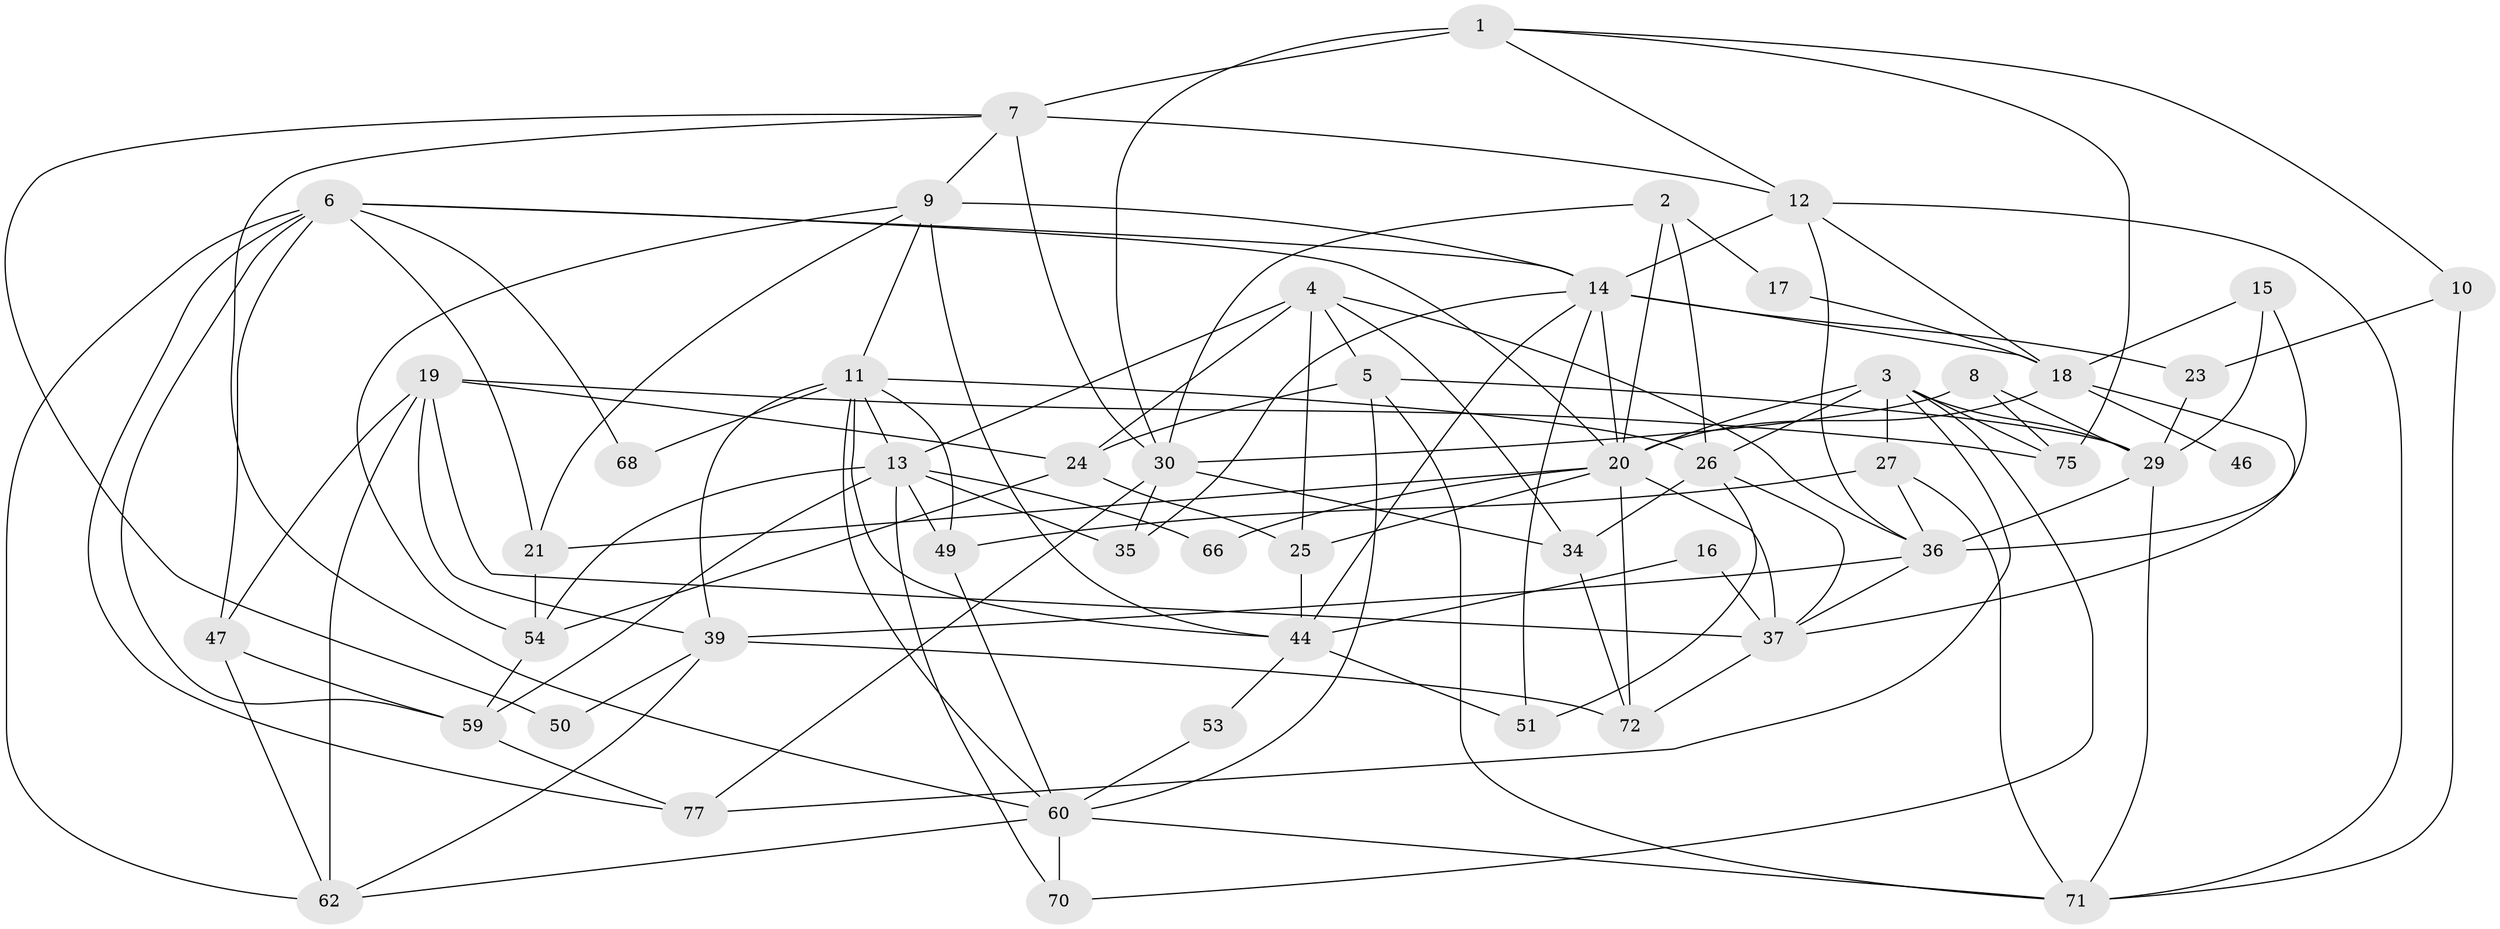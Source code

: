 // Generated by graph-tools (version 1.1) at 2025/23/03/03/25 07:23:59]
// undirected, 51 vertices, 126 edges
graph export_dot {
graph [start="1"]
  node [color=gray90,style=filled];
  1 [super="+81"];
  2;
  3 [super="+22"];
  4 [super="+38"];
  5 [super="+74"];
  6 [super="+64"];
  7;
  8;
  9 [super="+45"];
  10;
  11 [super="+31"];
  12 [super="+33"];
  13 [super="+57"];
  14 [super="+43"];
  15;
  16;
  17;
  18 [super="+55"];
  19 [super="+32"];
  20 [super="+48"];
  21 [super="+40"];
  23;
  24 [super="+73"];
  25 [super="+56"];
  26 [super="+28"];
  27;
  29 [super="+41"];
  30 [super="+69"];
  34 [super="+78"];
  35;
  36 [super="+67"];
  37 [super="+52"];
  39 [super="+42"];
  44 [super="+79"];
  46;
  47 [super="+58"];
  49;
  50;
  51;
  53;
  54;
  59 [super="+61"];
  60 [super="+63"];
  62 [super="+65"];
  66;
  68;
  70;
  71 [super="+80"];
  72;
  75 [super="+76"];
  77;
  1 -- 12;
  1 -- 10;
  1 -- 75;
  1 -- 30 [weight=2];
  1 -- 7;
  2 -- 30;
  2 -- 20 [weight=2];
  2 -- 17;
  2 -- 26;
  3 -- 20;
  3 -- 27;
  3 -- 70;
  3 -- 29;
  3 -- 26;
  3 -- 77;
  3 -- 75;
  4 -- 13;
  4 -- 36;
  4 -- 24;
  4 -- 5;
  4 -- 34;
  4 -- 25;
  5 -- 24;
  5 -- 29;
  5 -- 71;
  5 -- 60;
  6 -- 77;
  6 -- 14;
  6 -- 59;
  6 -- 68;
  6 -- 47;
  6 -- 20;
  6 -- 62;
  6 -- 21;
  7 -- 9;
  7 -- 12;
  7 -- 50;
  7 -- 60;
  7 -- 30;
  8 -- 75;
  8 -- 29;
  8 -- 30;
  9 -- 44;
  9 -- 54;
  9 -- 14;
  9 -- 11;
  9 -- 21;
  10 -- 23;
  10 -- 71;
  11 -- 39;
  11 -- 68;
  11 -- 49;
  11 -- 26;
  11 -- 44;
  11 -- 13;
  11 -- 60;
  12 -- 18;
  12 -- 14;
  12 -- 36;
  12 -- 71;
  13 -- 54;
  13 -- 35;
  13 -- 66;
  13 -- 49;
  13 -- 70;
  13 -- 59;
  14 -- 35;
  14 -- 51;
  14 -- 23;
  14 -- 20 [weight=2];
  14 -- 44;
  14 -- 18;
  15 -- 18;
  15 -- 36;
  15 -- 29;
  16 -- 37;
  16 -- 44;
  17 -- 18;
  18 -- 46 [weight=2];
  18 -- 20;
  18 -- 37;
  19 -- 62;
  19 -- 24;
  19 -- 39;
  19 -- 37;
  19 -- 47;
  19 -- 75;
  20 -- 66;
  20 -- 72;
  20 -- 21;
  20 -- 25 [weight=2];
  20 -- 37;
  21 -- 54;
  23 -- 29;
  24 -- 54;
  24 -- 25;
  25 -- 44;
  26 -- 51;
  26 -- 34;
  26 -- 37;
  27 -- 36;
  27 -- 49;
  27 -- 71;
  29 -- 36;
  29 -- 71;
  30 -- 34;
  30 -- 77;
  30 -- 35;
  34 -- 72;
  36 -- 37;
  36 -- 39;
  37 -- 72;
  39 -- 62;
  39 -- 72;
  39 -- 50;
  44 -- 51;
  44 -- 53;
  47 -- 62;
  47 -- 59;
  49 -- 60;
  53 -- 60;
  54 -- 59;
  59 -- 77;
  60 -- 70;
  60 -- 71;
  60 -- 62;
}
